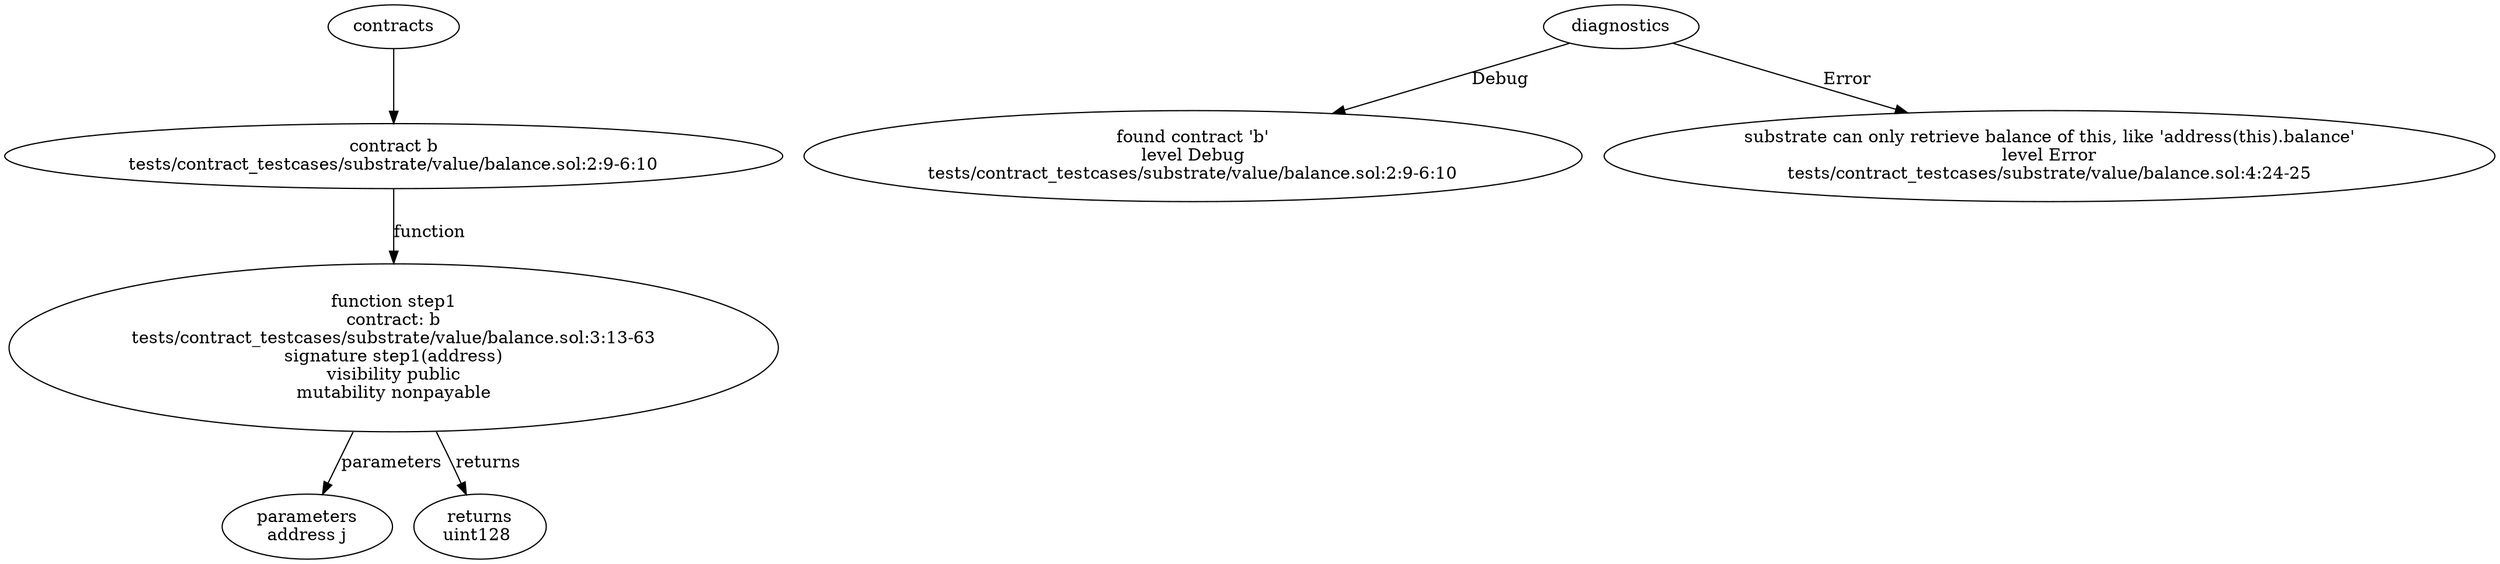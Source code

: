 strict digraph "tests/contract_testcases/substrate/value/balance.sol" {
	contract [label="contract b\ntests/contract_testcases/substrate/value/balance.sol:2:9-6:10"]
	step1 [label="function step1\ncontract: b\ntests/contract_testcases/substrate/value/balance.sol:3:13-63\nsignature step1(address)\nvisibility public\nmutability nonpayable"]
	parameters [label="parameters\naddress j"]
	returns [label="returns\nuint128 "]
	diagnostic [label="found contract 'b'\nlevel Debug\ntests/contract_testcases/substrate/value/balance.sol:2:9-6:10"]
	diagnostic_7 [label="substrate can only retrieve balance of this, like 'address(this).balance'\nlevel Error\ntests/contract_testcases/substrate/value/balance.sol:4:24-25"]
	contracts -> contract
	contract -> step1 [label="function"]
	step1 -> parameters [label="parameters"]
	step1 -> returns [label="returns"]
	diagnostics -> diagnostic [label="Debug"]
	diagnostics -> diagnostic_7 [label="Error"]
}
